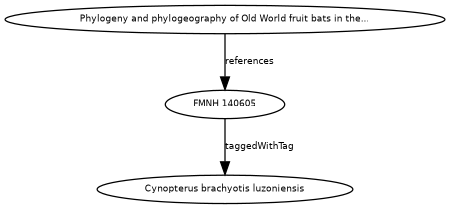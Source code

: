 digraph G {
size="3,3";
node [fontsize=7, fontname="Helvetica"];
edge [fontsize=7, fontname="Helvetica"];
node0 [label="FMNH 140605", width=0.27433100247,height=0.27433100247];
node1 [label="Phylogeny and phylogeography of Old World fruit bats in the...", width=0.27433100247,height=0.27433100247];
node2 [label="Cynopterus brachyotis luzoniensis", width=0.27433100247,height=0.27433100247];
node1 -> node0 [label="references"];
node0 -> node2 [label="taggedWithTag"];
}

